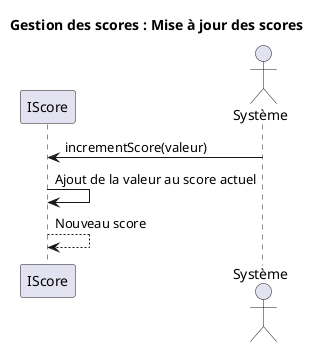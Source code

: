 @startuml

title Gestion des scores : Mise à jour des scores

participant IScore

actor Système
Système -> IScore : incrementScore(valeur)
IScore -> IScore : Ajout de la valeur au score actuel
return Nouveau score

@enduml